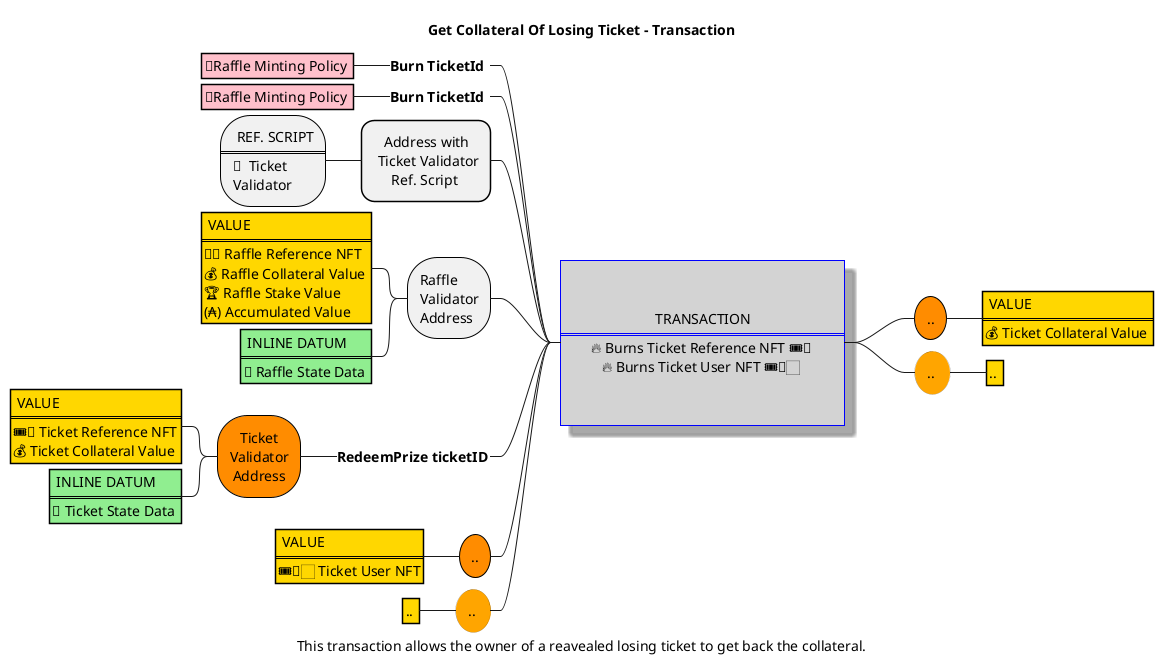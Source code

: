 @startmindmap Mindmap-RefundLosing


<style>
mindmapDiagram {
    node   {
        LineColor black
        Padding 12
        Margin 3
        HorizontalAlignment center
        .mandatory {
            BackgroundColor darkorange
            RoundCorner 60
            MaximumWidth 100
            LineThickness 1
        }
        .opt {
            BackgroundColor orange
            RoundCorner 60
            LineThickness 0
        }
        .datum {
            HorizontalAlignment left
            RoundCorner 0
            BackgroundColor lightgreen
            Padding 3
        }
        .ref {
            HorizontalAlignment left
            RoundCorner 60
            MaximumWidth 100
            LineThickness 1
        }
        .value {
            HorizontalAlignment left
            RoundCorner 0
            BackgroundColor gold
            Padding 3
        }
        .minting {
            HorizontalAlignment left
            RoundCorner 0
            BackgroundColor pink
            Padding 3
        }
    }

    rootNode {
        Padding 30
        Margin 20
        LineColor blue
        BackgroundColor lightgrey
        LineThickness 1.0
        RoundCorner 0
        Shadowing 10.0
    }
}
</style>


title Get Collateral Of Losing Ticket - Transaction
caption  This transaction allows the owner of a reavealed losing ticket to get back the collateral.


' 🔥
' 🎫
' 🎟️
'🏆
'🔗
' 

*:
TRANSACTION
====
🔥 Burns Ticket Reference NFT 🎟️🔗 
🔥 Burns Ticket User NFT 🎟️👦🏻 
;

left side
**_  **Burn TicketId **
*** 📜Raffle Minting Policy <<minting>>
**_  **Burn TicketId **
*** 📜Raffle Minting Policy <<minting>>

** Address with\n Ticket Validator\nRef. Script 
***: REF. SCRIPT
====
🧾  Ticket Validator ; <<ref>>



** Raffle Validator \nAddress <<ref>>
***: VALUE
====
🎫🔗 Raffle Reference NFT
💰 Raffle Collateral Value 
🏆 Raffle Stake Value
(₳) Accumulated Value ; <<value>>
***: INLINE DATUM
====
📝 Raffle State Data ; <<datum>>

**_ **RedeemPrize ticketID**
*** Ticket Validator \nAddress <<mandatory>>
****: VALUE
====
🎟️🔗 Ticket Reference NFT
💰 Ticket Collateral Value ; <<value>>
****: INLINE DATUM
====
📝 Ticket State Data ; <<datum>>

** .. <<mandatory>>
***: VALUE
====
🎟️👦🏻 Ticket User NFT; <<value>>

** .. <<opt>>
*** .. <<value>>

right side

** ..<<mandatory>>
***: VALUE
====
💰 Ticket Collateral Value ; <<value>>



** .. <<opt>>
*** .. <<value>>





' legend
' orange   - UTxO
' grey      - Reference UTxO
' 🎫👦🏻    - Raffle User NFT 
' 🎫🔗    - Raffle Reference NFT 
' 🎟️👦🏻    - Ticket User NFT 
' 🎟️🔗    - Ticket Reference NFT 
'  🔥      - Burning 
' 🔨      - Minting 
'  📝     - Datum
' 🧾       - Spending Validator
' 📜       - Minting Policy
' end legend

@endmindmap
